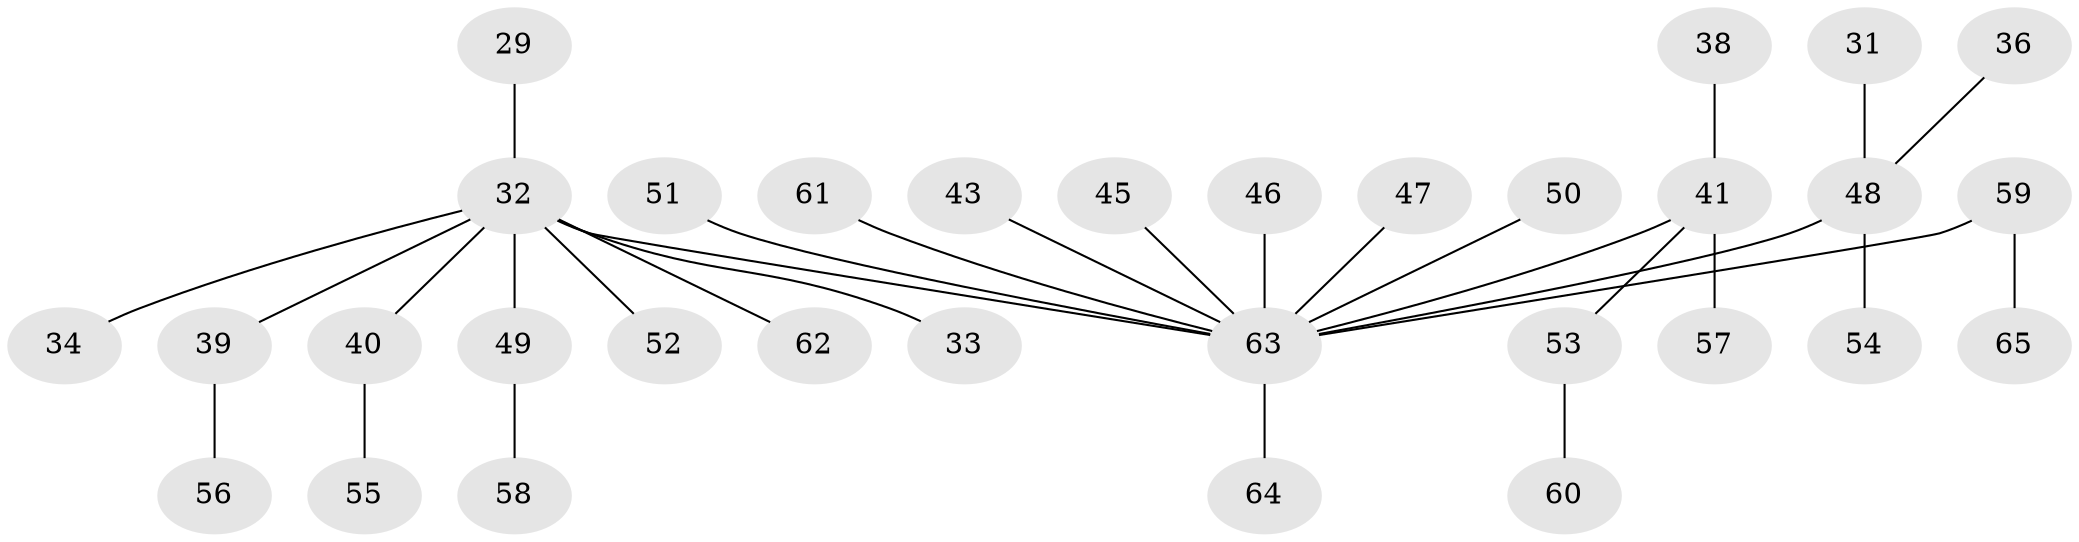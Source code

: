 // original degree distribution, {3: 0.12307692307692308, 5: 0.046153846153846156, 7: 0.015384615384615385, 2: 0.23076923076923078, 4: 0.046153846153846156, 6: 0.015384615384615385, 1: 0.5230769230769231}
// Generated by graph-tools (version 1.1) at 2025/53/03/09/25 04:53:10]
// undirected, 32 vertices, 31 edges
graph export_dot {
graph [start="1"]
  node [color=gray90,style=filled];
  29;
  31;
  32 [super="+1+2+10+16+20+17+19+24"];
  33;
  34;
  36;
  38;
  39;
  40 [super="+21"];
  41 [super="+22+23+30"];
  43;
  45;
  46;
  47;
  48 [super="+27"];
  49 [super="+11"];
  50;
  51;
  52;
  53;
  54;
  55;
  56;
  57;
  58;
  59;
  60;
  61;
  62;
  63 [super="+5+15+28+44+14+35+42+37"];
  64;
  65;
  29 -- 32;
  31 -- 48;
  32 -- 33;
  32 -- 52;
  32 -- 49;
  32 -- 34;
  32 -- 62;
  32 -- 63;
  32 -- 40;
  32 -- 39;
  36 -- 48;
  38 -- 41;
  39 -- 56;
  40 -- 55;
  41 -- 53;
  41 -- 57;
  41 -- 63;
  43 -- 63;
  45 -- 63;
  46 -- 63;
  47 -- 63;
  48 -- 54;
  48 -- 63;
  49 -- 58;
  50 -- 63;
  51 -- 63;
  53 -- 60;
  59 -- 65;
  59 -- 63;
  61 -- 63;
  63 -- 64;
}
